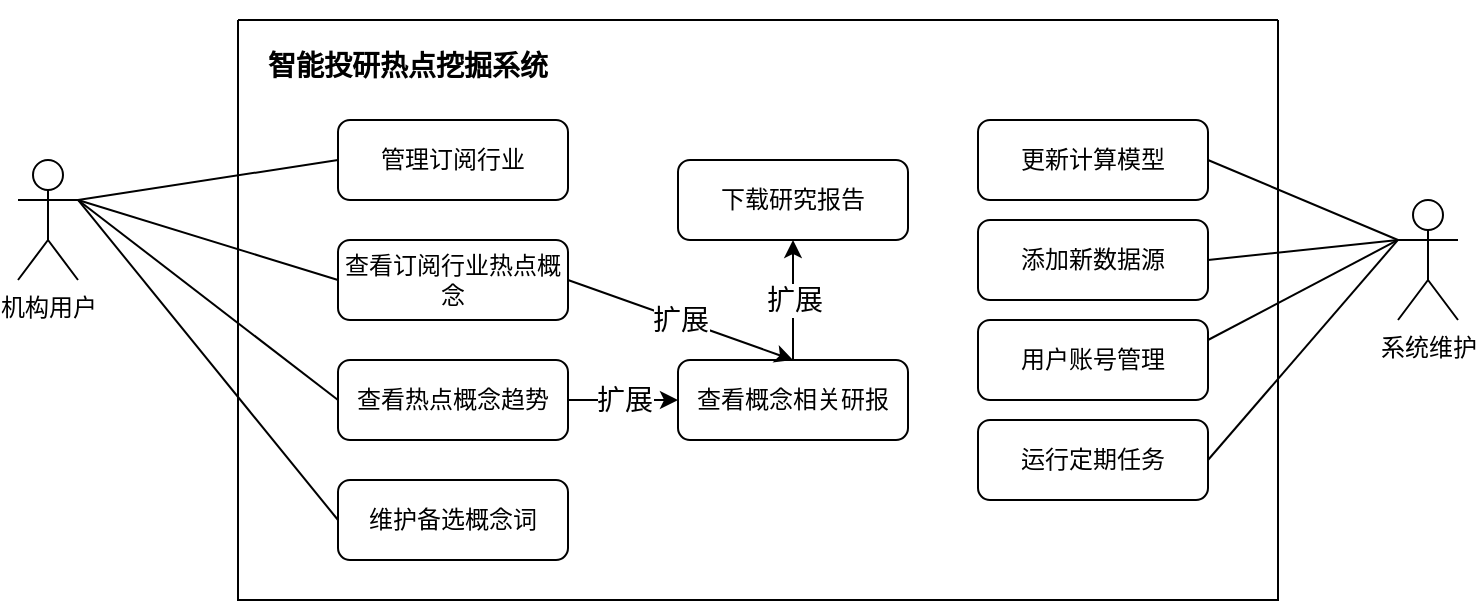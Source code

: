 <mxfile version="17.1.2" type="github">
  <diagram id="GHZjG3nToGS60NQF9C1E" name="第 1 页">
    <mxGraphModel dx="1211" dy="851" grid="1" gridSize="10" guides="1" tooltips="1" connect="1" arrows="1" fold="1" page="1" pageScale="1" pageWidth="850" pageHeight="1100" math="0" shadow="0">
      <root>
        <mxCell id="0" />
        <mxCell id="1" parent="0" />
        <mxCell id="Jjaj_gzugbMVMEQFxrty-10" style="rounded=0;orthogonalLoop=1;jettySize=auto;html=1;exitX=1;exitY=0.333;exitDx=0;exitDy=0;exitPerimeter=0;entryX=0;entryY=0.5;entryDx=0;entryDy=0;fontSize=14;endArrow=none;endFill=0;" parent="1" source="Jjaj_gzugbMVMEQFxrty-1" target="Jjaj_gzugbMVMEQFxrty-5" edge="1">
          <mxGeometry relative="1" as="geometry" />
        </mxCell>
        <mxCell id="Jjaj_gzugbMVMEQFxrty-11" style="edgeStyle=none;rounded=0;orthogonalLoop=1;jettySize=auto;html=1;exitX=1;exitY=0.333;exitDx=0;exitDy=0;exitPerimeter=0;entryX=0;entryY=0.5;entryDx=0;entryDy=0;fontSize=14;endArrow=none;endFill=0;" parent="1" source="Jjaj_gzugbMVMEQFxrty-1" target="Jjaj_gzugbMVMEQFxrty-7" edge="1">
          <mxGeometry relative="1" as="geometry" />
        </mxCell>
        <mxCell id="Jjaj_gzugbMVMEQFxrty-12" style="edgeStyle=none;rounded=0;orthogonalLoop=1;jettySize=auto;html=1;exitX=1;exitY=0.333;exitDx=0;exitDy=0;exitPerimeter=0;entryX=0;entryY=0.5;entryDx=0;entryDy=0;fontSize=14;endArrow=none;endFill=0;" parent="1" source="Jjaj_gzugbMVMEQFxrty-1" target="Jjaj_gzugbMVMEQFxrty-8" edge="1">
          <mxGeometry relative="1" as="geometry" />
        </mxCell>
        <mxCell id="P9fE1Wn2BrOa8Re9Axps-7" style="edgeStyle=none;rounded=0;orthogonalLoop=1;jettySize=auto;html=1;exitX=1;exitY=0.333;exitDx=0;exitDy=0;exitPerimeter=0;entryX=0;entryY=0.5;entryDx=0;entryDy=0;endArrow=none;endFill=0;strokeWidth=1;" edge="1" parent="1" source="Jjaj_gzugbMVMEQFxrty-1" target="P9fE1Wn2BrOa8Re9Axps-6">
          <mxGeometry relative="1" as="geometry" />
        </mxCell>
        <mxCell id="Jjaj_gzugbMVMEQFxrty-1" value="机构用户" style="shape=umlActor;verticalLabelPosition=bottom;verticalAlign=top;html=1;outlineConnect=0;" parent="1" vertex="1">
          <mxGeometry x="65" y="160" width="30" height="60" as="geometry" />
        </mxCell>
        <mxCell id="Jjaj_gzugbMVMEQFxrty-4" value="" style="swimlane;startSize=0;" parent="1" vertex="1">
          <mxGeometry x="175" y="90" width="520" height="290" as="geometry" />
        </mxCell>
        <mxCell id="Jjaj_gzugbMVMEQFxrty-5" value="管理订阅行业" style="rounded=1;whiteSpace=wrap;html=1;" parent="Jjaj_gzugbMVMEQFxrty-4" vertex="1">
          <mxGeometry x="50" y="50" width="115" height="40" as="geometry" />
        </mxCell>
        <mxCell id="Jjaj_gzugbMVMEQFxrty-7" value="查看订阅行业热点概念" style="rounded=1;whiteSpace=wrap;html=1;" parent="Jjaj_gzugbMVMEQFxrty-4" vertex="1">
          <mxGeometry x="50" y="110" width="115" height="40" as="geometry" />
        </mxCell>
        <mxCell id="Jjaj_gzugbMVMEQFxrty-8" value="查看热点概念趋势" style="rounded=1;whiteSpace=wrap;html=1;" parent="Jjaj_gzugbMVMEQFxrty-4" vertex="1">
          <mxGeometry x="50" y="170" width="115" height="40" as="geometry" />
        </mxCell>
        <mxCell id="Jjaj_gzugbMVMEQFxrty-9" value="查看概念相关研报" style="rounded=1;whiteSpace=wrap;html=1;" parent="Jjaj_gzugbMVMEQFxrty-4" vertex="1">
          <mxGeometry x="220" y="170" width="115" height="40" as="geometry" />
        </mxCell>
        <mxCell id="Jjaj_gzugbMVMEQFxrty-16" value="扩展" style="endArrow=classic;html=1;rounded=0;fontSize=14;exitX=1;exitY=0.5;exitDx=0;exitDy=0;entryX=0.5;entryY=0;entryDx=0;entryDy=0;" parent="Jjaj_gzugbMVMEQFxrty-4" source="Jjaj_gzugbMVMEQFxrty-7" target="Jjaj_gzugbMVMEQFxrty-9" edge="1">
          <mxGeometry relative="1" as="geometry">
            <mxPoint x="120" y="150" as="sourcePoint" />
            <mxPoint x="220" y="150" as="targetPoint" />
          </mxGeometry>
        </mxCell>
        <mxCell id="Jjaj_gzugbMVMEQFxrty-17" value="扩展" style="edgeLabel;resizable=0;html=1;align=center;verticalAlign=middle;fontSize=14;" parent="Jjaj_gzugbMVMEQFxrty-16" connectable="0" vertex="1">
          <mxGeometry relative="1" as="geometry" />
        </mxCell>
        <mxCell id="Jjaj_gzugbMVMEQFxrty-18" value="扩展" style="endArrow=classic;html=1;rounded=0;fontSize=14;exitX=1;exitY=0.5;exitDx=0;exitDy=0;entryX=0;entryY=0.5;entryDx=0;entryDy=0;" parent="Jjaj_gzugbMVMEQFxrty-4" source="Jjaj_gzugbMVMEQFxrty-8" target="Jjaj_gzugbMVMEQFxrty-9" edge="1">
          <mxGeometry relative="1" as="geometry">
            <mxPoint x="210" y="140" as="sourcePoint" />
            <mxPoint x="297.5" y="180" as="targetPoint" />
          </mxGeometry>
        </mxCell>
        <mxCell id="Jjaj_gzugbMVMEQFxrty-19" value="扩展" style="edgeLabel;resizable=0;html=1;align=center;verticalAlign=middle;fontSize=14;" parent="Jjaj_gzugbMVMEQFxrty-18" connectable="0" vertex="1">
          <mxGeometry relative="1" as="geometry" />
        </mxCell>
        <mxCell id="Db-1Afv261UuwkbENgDf-1" value="下载研究报告" style="rounded=1;whiteSpace=wrap;html=1;" parent="Jjaj_gzugbMVMEQFxrty-4" vertex="1">
          <mxGeometry x="220" y="70" width="115" height="40" as="geometry" />
        </mxCell>
        <mxCell id="Db-1Afv261UuwkbENgDf-2" value="扩展" style="endArrow=classic;html=1;rounded=0;fontSize=14;exitX=0.5;exitY=0;exitDx=0;exitDy=0;entryX=0.5;entryY=1;entryDx=0;entryDy=0;" parent="Jjaj_gzugbMVMEQFxrty-4" source="Jjaj_gzugbMVMEQFxrty-9" target="Db-1Afv261UuwkbENgDf-1" edge="1">
          <mxGeometry relative="1" as="geometry">
            <mxPoint x="175" y="140" as="sourcePoint" />
            <mxPoint x="287.5" y="180" as="targetPoint" />
          </mxGeometry>
        </mxCell>
        <mxCell id="Db-1Afv261UuwkbENgDf-3" value="扩展" style="edgeLabel;resizable=0;html=1;align=center;verticalAlign=middle;fontSize=14;" parent="Db-1Afv261UuwkbENgDf-2" connectable="0" vertex="1">
          <mxGeometry relative="1" as="geometry" />
        </mxCell>
        <mxCell id="Db-1Afv261UuwkbENgDf-5" value="更新计算模型" style="rounded=1;whiteSpace=wrap;html=1;" parent="Jjaj_gzugbMVMEQFxrty-4" vertex="1">
          <mxGeometry x="370" y="50" width="115" height="40" as="geometry" />
        </mxCell>
        <mxCell id="Db-1Afv261UuwkbENgDf-6" value="添加新数据源" style="rounded=1;whiteSpace=wrap;html=1;" parent="Jjaj_gzugbMVMEQFxrty-4" vertex="1">
          <mxGeometry x="370" y="100" width="115" height="40" as="geometry" />
        </mxCell>
        <mxCell id="P9fE1Wn2BrOa8Re9Axps-2" value="运行定期任务" style="rounded=1;whiteSpace=wrap;html=1;" vertex="1" parent="Jjaj_gzugbMVMEQFxrty-4">
          <mxGeometry x="370" y="200" width="115" height="40" as="geometry" />
        </mxCell>
        <mxCell id="P9fE1Wn2BrOa8Re9Axps-6" value="维护备选概念词" style="rounded=1;whiteSpace=wrap;html=1;" vertex="1" parent="Jjaj_gzugbMVMEQFxrty-4">
          <mxGeometry x="50" y="230" width="115" height="40" as="geometry" />
        </mxCell>
        <mxCell id="P9fE1Wn2BrOa8Re9Axps-8" value="用户账号管理" style="rounded=1;whiteSpace=wrap;html=1;" vertex="1" parent="Jjaj_gzugbMVMEQFxrty-4">
          <mxGeometry x="370" y="150" width="115" height="40" as="geometry" />
        </mxCell>
        <mxCell id="Jjaj_gzugbMVMEQFxrty-6" value="&lt;h1&gt;&lt;font style=&quot;font-size: 14px&quot;&gt;智能投研热点挖掘系统&lt;/font&gt;&lt;/h1&gt;" style="text;html=1;strokeColor=none;fillColor=none;spacing=5;spacingTop=-20;whiteSpace=wrap;overflow=hidden;rounded=0;" parent="1" vertex="1">
          <mxGeometry x="185" y="90" width="240" height="40" as="geometry" />
        </mxCell>
        <mxCell id="Db-1Afv261UuwkbENgDf-8" style="rounded=0;orthogonalLoop=1;jettySize=auto;html=1;exitX=0;exitY=0.333;exitDx=0;exitDy=0;exitPerimeter=0;entryX=1;entryY=0.5;entryDx=0;entryDy=0;endArrow=none;endFill=0;" parent="1" source="Db-1Afv261UuwkbENgDf-4" target="Db-1Afv261UuwkbENgDf-5" edge="1">
          <mxGeometry relative="1" as="geometry" />
        </mxCell>
        <mxCell id="Db-1Afv261UuwkbENgDf-9" style="edgeStyle=none;rounded=0;orthogonalLoop=1;jettySize=auto;html=1;exitX=0;exitY=0.333;exitDx=0;exitDy=0;exitPerimeter=0;entryX=1;entryY=0.5;entryDx=0;entryDy=0;endArrow=none;endFill=0;" parent="1" source="Db-1Afv261UuwkbENgDf-4" target="Db-1Afv261UuwkbENgDf-6" edge="1">
          <mxGeometry relative="1" as="geometry" />
        </mxCell>
        <mxCell id="P9fE1Wn2BrOa8Re9Axps-4" style="rounded=0;orthogonalLoop=1;jettySize=auto;html=1;exitX=0;exitY=0.333;exitDx=0;exitDy=0;exitPerimeter=0;strokeWidth=1;endArrow=none;endFill=0;entryX=1;entryY=0.25;entryDx=0;entryDy=0;" edge="1" parent="1" source="Db-1Afv261UuwkbENgDf-4" target="P9fE1Wn2BrOa8Re9Axps-8">
          <mxGeometry relative="1" as="geometry">
            <mxPoint x="653.333" y="240" as="targetPoint" />
          </mxGeometry>
        </mxCell>
        <mxCell id="P9fE1Wn2BrOa8Re9Axps-5" style="edgeStyle=none;rounded=0;orthogonalLoop=1;jettySize=auto;html=1;exitX=0;exitY=0.333;exitDx=0;exitDy=0;exitPerimeter=0;entryX=1;entryY=0.5;entryDx=0;entryDy=0;endArrow=none;endFill=0;strokeWidth=1;" edge="1" parent="1" source="Db-1Afv261UuwkbENgDf-4" target="P9fE1Wn2BrOa8Re9Axps-2">
          <mxGeometry relative="1" as="geometry" />
        </mxCell>
        <mxCell id="Db-1Afv261UuwkbENgDf-4" value="系统维护" style="shape=umlActor;verticalLabelPosition=bottom;verticalAlign=top;html=1;outlineConnect=0;" parent="1" vertex="1">
          <mxGeometry x="755" y="180" width="30" height="60" as="geometry" />
        </mxCell>
      </root>
    </mxGraphModel>
  </diagram>
</mxfile>

